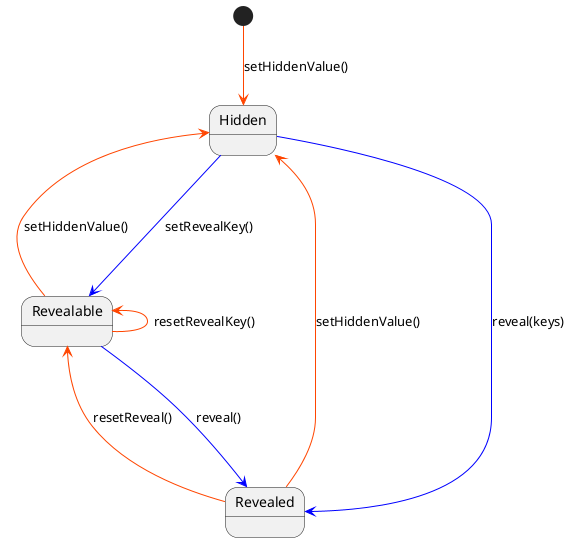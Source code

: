 @startuml

[*] -[#OrangeRed]-> Hidden : setHiddenValue()
Hidden -[#Blue]--> Revealable : setRevealKey()
Hidden <-[#OrangeRed]- Revealable : setHiddenValue()
Hidden -[#Blue]-> Revealed : reveal(keys)
Revealable -[#Blue]--> Revealed : reveal()
Revealable <-[#OrangeRed]- Revealable : resetRevealKey()
Revealable <-[#OrangeRed]- Revealed : resetReveal()
Hidden <-[#OrangeRed]- Revealed : setHiddenValue()
@enduml
